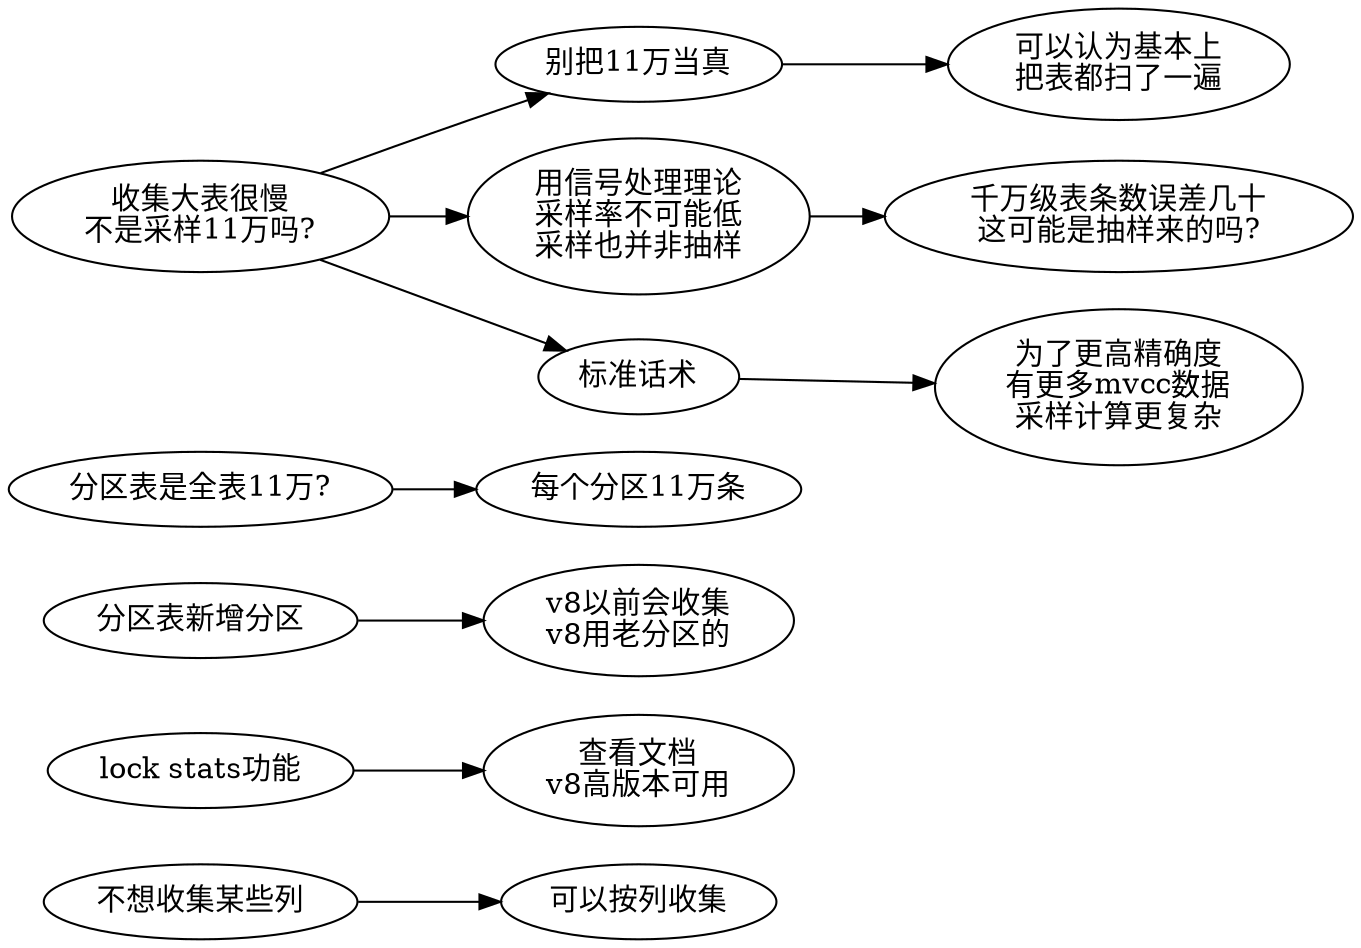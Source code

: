 digraph {
    graph [rankdir="LR"];

    "不想收集某些列" -> "可以按列收集"

    "lock stats功能" -> "查看文档\nv8高版本可用";
    "分区表新增分区" -> "v8以前会收集\nv8用老分区的"
    "分区表是全表11万?" -> "每个分区11万条"
    "收集大表很慢\n不是采样11万吗?" ->{"别把11万当真" "用信号处理理论\n采样率不可能低\n采样也并非抽样" "标准话术"}
    "标准话术" ->  "为了更高精确度\n有更多mvcc数据\n采样计算更复杂";
    "别把11万当真" -> "可以认为基本上\n把表都扫了一遍";
    "用信号处理理论\n采样率不可能低\n采样也并非抽样" -> "千万级表条数误差几十\n这可能是抽样来的吗?"




}


















